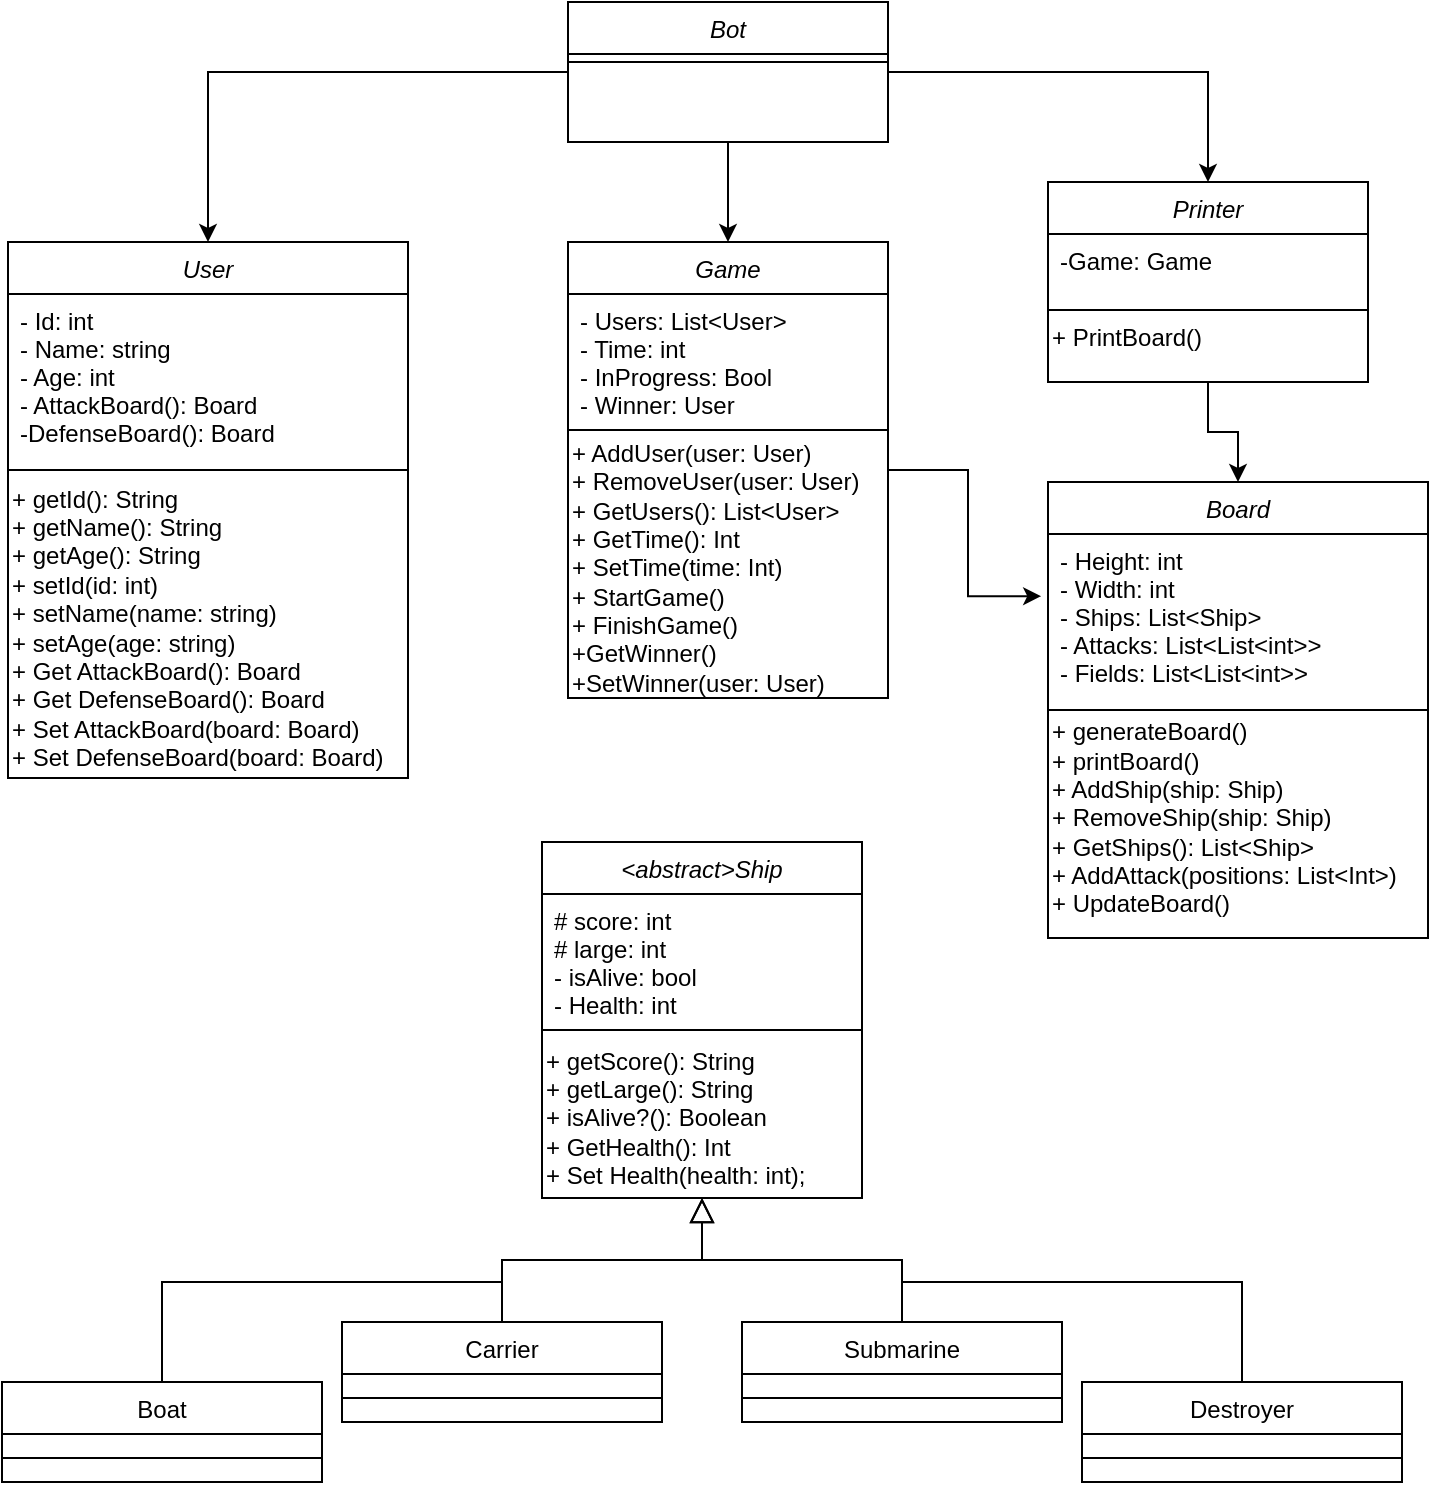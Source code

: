 <mxfile version="18.0.8" type="device"><diagram id="C5RBs43oDa-KdzZeNtuy" name="Page-1"><mxGraphModel dx="1808" dy="552" grid="1" gridSize="10" guides="1" tooltips="1" connect="1" arrows="1" fold="1" page="1" pageScale="1" pageWidth="827" pageHeight="1169" math="0" shadow="0"><root><mxCell id="WIyWlLk6GJQsqaUBKTNV-0"/><mxCell id="WIyWlLk6GJQsqaUBKTNV-1" parent="WIyWlLk6GJQsqaUBKTNV-0"/><mxCell id="zkfFHV4jXpPFQw0GAbJ--0" value="&lt;abstract&gt;Ship" style="swimlane;fontStyle=2;align=center;verticalAlign=top;childLayout=stackLayout;horizontal=1;startSize=26;horizontalStack=0;resizeParent=1;resizeLast=0;collapsible=1;marginBottom=0;rounded=0;shadow=0;strokeWidth=1;" parent="WIyWlLk6GJQsqaUBKTNV-1" vertex="1"><mxGeometry x="-493" y="460" width="160" height="178" as="geometry"><mxRectangle x="230" y="140" width="160" height="26" as="alternateBounds"/></mxGeometry></mxCell><mxCell id="zkfFHV4jXpPFQw0GAbJ--3" value="# score: int&#10;# large: int&#10;- isAlive: bool&#10;- Health: int" style="text;align=left;verticalAlign=top;spacingLeft=4;spacingRight=4;overflow=hidden;rotatable=0;points=[[0,0.5],[1,0.5]];portConstraint=eastwest;rounded=0;shadow=0;html=0;" parent="zkfFHV4jXpPFQw0GAbJ--0" vertex="1"><mxGeometry y="26" width="160" height="64" as="geometry"/></mxCell><mxCell id="zkfFHV4jXpPFQw0GAbJ--4" value="" style="line;html=1;strokeWidth=1;align=left;verticalAlign=middle;spacingTop=-1;spacingLeft=3;spacingRight=3;rotatable=0;labelPosition=right;points=[];portConstraint=eastwest;" parent="zkfFHV4jXpPFQw0GAbJ--0" vertex="1"><mxGeometry y="90" width="160" height="8" as="geometry"/></mxCell><mxCell id="Oa3BnOsL49yQoCvlADtk-10" value="+ getScore(): String&lt;br&gt;+ getLarge(): String&lt;br&gt;+ isAlive?(): Boolean&lt;br&gt;+ GetHealth(): Int&lt;br&gt;+ Set Health(health: int);" style="text;html=1;align=left;verticalAlign=middle;resizable=0;points=[];autosize=1;strokeColor=none;fillColor=none;" vertex="1" parent="zkfFHV4jXpPFQw0GAbJ--0"><mxGeometry y="98" width="160" height="80" as="geometry"/></mxCell><mxCell id="zkfFHV4jXpPFQw0GAbJ--6" value="Carrier" style="swimlane;fontStyle=0;align=center;verticalAlign=top;childLayout=stackLayout;horizontal=1;startSize=26;horizontalStack=0;resizeParent=1;resizeLast=0;collapsible=1;marginBottom=0;rounded=0;shadow=0;strokeWidth=1;" parent="WIyWlLk6GJQsqaUBKTNV-1" vertex="1"><mxGeometry x="-593" y="700" width="160" height="50" as="geometry"><mxRectangle x="130" y="380" width="160" height="26" as="alternateBounds"/></mxGeometry></mxCell><mxCell id="zkfFHV4jXpPFQw0GAbJ--9" value="" style="line;html=1;strokeWidth=1;align=left;verticalAlign=middle;spacingTop=-1;spacingLeft=3;spacingRight=3;rotatable=0;labelPosition=right;points=[];portConstraint=eastwest;" parent="zkfFHV4jXpPFQw0GAbJ--6" vertex="1"><mxGeometry y="26" width="160" height="24" as="geometry"/></mxCell><mxCell id="zkfFHV4jXpPFQw0GAbJ--12" value="" style="endArrow=block;endSize=10;endFill=0;shadow=0;strokeWidth=1;rounded=0;edgeStyle=elbowEdgeStyle;elbow=vertical;" parent="WIyWlLk6GJQsqaUBKTNV-1" source="zkfFHV4jXpPFQw0GAbJ--6" target="zkfFHV4jXpPFQw0GAbJ--0" edge="1"><mxGeometry width="160" relative="1" as="geometry"><mxPoint x="-503" y="563" as="sourcePoint"/><mxPoint x="-503" y="563" as="targetPoint"/></mxGeometry></mxCell><mxCell id="zkfFHV4jXpPFQw0GAbJ--16" value="" style="endArrow=block;endSize=10;endFill=0;shadow=0;strokeWidth=1;rounded=0;edgeStyle=elbowEdgeStyle;elbow=vertical;exitX=0.5;exitY=0;exitDx=0;exitDy=0;" parent="WIyWlLk6GJQsqaUBKTNV-1" source="Mw9tqvtfd5oqRvJRWFDi-0" target="zkfFHV4jXpPFQw0GAbJ--0" edge="1"><mxGeometry width="160" relative="1" as="geometry"><mxPoint x="-323" y="710" as="sourcePoint"/><mxPoint x="-393" y="631" as="targetPoint"/></mxGeometry></mxCell><mxCell id="Mw9tqvtfd5oqRvJRWFDi-0" value="Submarine" style="swimlane;fontStyle=0;align=center;verticalAlign=top;childLayout=stackLayout;horizontal=1;startSize=26;horizontalStack=0;resizeParent=1;resizeLast=0;collapsible=1;marginBottom=0;rounded=0;shadow=0;strokeWidth=1;" parent="WIyWlLk6GJQsqaUBKTNV-1" vertex="1"><mxGeometry x="-393" y="700" width="160" height="50" as="geometry"><mxRectangle x="130" y="380" width="160" height="26" as="alternateBounds"/></mxGeometry></mxCell><mxCell id="Mw9tqvtfd5oqRvJRWFDi-1" value="" style="line;html=1;strokeWidth=1;align=left;verticalAlign=middle;spacingTop=-1;spacingLeft=3;spacingRight=3;rotatable=0;labelPosition=right;points=[];portConstraint=eastwest;" parent="Mw9tqvtfd5oqRvJRWFDi-0" vertex="1"><mxGeometry y="26" width="160" height="24" as="geometry"/></mxCell><mxCell id="Mw9tqvtfd5oqRvJRWFDi-2" value="Boat" style="swimlane;fontStyle=0;align=center;verticalAlign=top;childLayout=stackLayout;horizontal=1;startSize=26;horizontalStack=0;resizeParent=1;resizeLast=0;collapsible=1;marginBottom=0;rounded=0;shadow=0;strokeWidth=1;" parent="WIyWlLk6GJQsqaUBKTNV-1" vertex="1"><mxGeometry x="-763" y="730" width="160" height="50" as="geometry"><mxRectangle x="130" y="380" width="160" height="26" as="alternateBounds"/></mxGeometry></mxCell><mxCell id="Mw9tqvtfd5oqRvJRWFDi-3" value="" style="line;html=1;strokeWidth=1;align=left;verticalAlign=middle;spacingTop=-1;spacingLeft=3;spacingRight=3;rotatable=0;labelPosition=right;points=[];portConstraint=eastwest;" parent="Mw9tqvtfd5oqRvJRWFDi-2" vertex="1"><mxGeometry y="26" width="160" height="24" as="geometry"/></mxCell><mxCell id="Mw9tqvtfd5oqRvJRWFDi-4" value="Destroyer" style="swimlane;fontStyle=0;align=center;verticalAlign=top;childLayout=stackLayout;horizontal=1;startSize=26;horizontalStack=0;resizeParent=1;resizeLast=0;collapsible=1;marginBottom=0;rounded=0;shadow=0;strokeWidth=1;" parent="WIyWlLk6GJQsqaUBKTNV-1" vertex="1"><mxGeometry x="-223" y="730" width="160" height="50" as="geometry"><mxRectangle x="130" y="380" width="160" height="26" as="alternateBounds"/></mxGeometry></mxCell><mxCell id="Mw9tqvtfd5oqRvJRWFDi-5" value="" style="line;html=1;strokeWidth=1;align=left;verticalAlign=middle;spacingTop=-1;spacingLeft=3;spacingRight=3;rotatable=0;labelPosition=right;points=[];portConstraint=eastwest;" parent="Mw9tqvtfd5oqRvJRWFDi-4" vertex="1"><mxGeometry y="26" width="160" height="24" as="geometry"/></mxCell><mxCell id="Mw9tqvtfd5oqRvJRWFDi-9" value="" style="endArrow=none;html=1;rounded=0;exitX=0.5;exitY=0;exitDx=0;exitDy=0;" parent="WIyWlLk6GJQsqaUBKTNV-1" edge="1" source="Mw9tqvtfd5oqRvJRWFDi-4"><mxGeometry width="50" height="50" relative="1" as="geometry"><mxPoint x="-143" y="720" as="sourcePoint"/><mxPoint x="-313" y="680" as="targetPoint"/><Array as="points"><mxPoint x="-143" y="680"/></Array></mxGeometry></mxCell><mxCell id="Mw9tqvtfd5oqRvJRWFDi-10" value="" style="endArrow=none;html=1;rounded=0;exitX=0.5;exitY=0;exitDx=0;exitDy=0;" parent="WIyWlLk6GJQsqaUBKTNV-1" source="Mw9tqvtfd5oqRvJRWFDi-2" edge="1"><mxGeometry width="50" height="50" relative="1" as="geometry"><mxPoint x="-573" y="700" as="sourcePoint"/><mxPoint x="-513" y="680" as="targetPoint"/><Array as="points"><mxPoint x="-683" y="680"/></Array></mxGeometry></mxCell><mxCell id="Oa3BnOsL49yQoCvlADtk-0" value="User" style="swimlane;fontStyle=2;align=center;verticalAlign=top;childLayout=stackLayout;horizontal=1;startSize=26;horizontalStack=0;resizeParent=1;resizeLast=0;collapsible=1;marginBottom=0;rounded=0;shadow=0;strokeWidth=1;" vertex="1" parent="WIyWlLk6GJQsqaUBKTNV-1"><mxGeometry x="-760" y="160" width="200" height="268" as="geometry"><mxRectangle x="230" y="140" width="160" height="26" as="alternateBounds"/></mxGeometry></mxCell><mxCell id="Oa3BnOsL49yQoCvlADtk-1" value="- Id: int&#10;- Name: string&#10;- Age: int&#10;- AttackBoard(): Board&#10;-DefenseBoard(): Board&#10;" style="text;align=left;verticalAlign=top;spacingLeft=4;spacingRight=4;overflow=hidden;rotatable=0;points=[[0,0.5],[1,0.5]];portConstraint=eastwest;rounded=0;shadow=0;html=0;" vertex="1" parent="Oa3BnOsL49yQoCvlADtk-0"><mxGeometry y="26" width="200" height="84" as="geometry"/></mxCell><mxCell id="Oa3BnOsL49yQoCvlADtk-2" value="" style="line;html=1;strokeWidth=1;align=left;verticalAlign=middle;spacingTop=-1;spacingLeft=3;spacingRight=3;rotatable=0;labelPosition=right;points=[];portConstraint=eastwest;" vertex="1" parent="Oa3BnOsL49yQoCvlADtk-0"><mxGeometry y="110" width="200" height="8" as="geometry"/></mxCell><mxCell id="Oa3BnOsL49yQoCvlADtk-8" value="+ getId(): String&lt;br&gt;+ getName(): String&lt;br&gt;+ getAge(): String&lt;br&gt;+ setId(id: int)&lt;br&gt;+ setName(name: string)&lt;br&gt;+ setAge(age: string)&lt;br&gt;+ Get AttackBoard(): Board&lt;br&gt;+ Get DefenseBoard(): Board&lt;br&gt;+ Set AttackBoard(board: Board)&lt;br&gt;+ Set DefenseBoard(board: Board)" style="text;html=1;align=left;verticalAlign=middle;resizable=0;points=[];autosize=1;strokeColor=none;fillColor=none;" vertex="1" parent="Oa3BnOsL49yQoCvlADtk-0"><mxGeometry y="118" width="200" height="150" as="geometry"/></mxCell><mxCell id="Oa3BnOsL49yQoCvlADtk-11" value="Board" style="swimlane;fontStyle=2;align=center;verticalAlign=top;childLayout=stackLayout;horizontal=1;startSize=26;horizontalStack=0;resizeParent=1;resizeLast=0;collapsible=1;marginBottom=0;rounded=0;shadow=0;strokeWidth=1;" vertex="1" parent="WIyWlLk6GJQsqaUBKTNV-1"><mxGeometry x="-240" y="280" width="190" height="228" as="geometry"><mxRectangle x="230" y="140" width="160" height="26" as="alternateBounds"/></mxGeometry></mxCell><mxCell id="Oa3BnOsL49yQoCvlADtk-12" value="- Height: int&#10;- Width: int&#10;- Ships: List&lt;Ship&gt;&#10;- Attacks: List&lt;List&lt;int&gt;&gt;&#10;- Fields: List&lt;List&lt;int&gt;&gt;" style="text;align=left;verticalAlign=top;spacingLeft=4;spacingRight=4;overflow=hidden;rotatable=0;points=[[0,0.5],[1,0.5]];portConstraint=eastwest;rounded=0;shadow=0;html=0;" vertex="1" parent="Oa3BnOsL49yQoCvlADtk-11"><mxGeometry y="26" width="190" height="84" as="geometry"/></mxCell><mxCell id="Oa3BnOsL49yQoCvlADtk-13" value="" style="line;html=1;strokeWidth=1;align=left;verticalAlign=middle;spacingTop=-1;spacingLeft=3;spacingRight=3;rotatable=0;labelPosition=right;points=[];portConstraint=eastwest;" vertex="1" parent="Oa3BnOsL49yQoCvlADtk-11"><mxGeometry y="110" width="190" height="8" as="geometry"/></mxCell><mxCell id="Oa3BnOsL49yQoCvlADtk-14" value="+ generateBoard()&lt;br&gt;+ printBoard()&lt;br&gt;+ AddShip(ship: Ship)&lt;br&gt;+ RemoveShip(ship: Ship)&lt;br&gt;+ GetShips(): List&amp;lt;Ship&amp;gt;&lt;br&gt;+ AddAttack(positions: List&amp;lt;Int&amp;gt;)&lt;br&gt;+ UpdateBoard()" style="text;html=1;align=left;verticalAlign=middle;resizable=0;points=[];autosize=1;strokeColor=none;fillColor=none;" vertex="1" parent="Oa3BnOsL49yQoCvlADtk-11"><mxGeometry y="118" width="190" height="100" as="geometry"/></mxCell><mxCell id="Oa3BnOsL49yQoCvlADtk-26" style="edgeStyle=orthogonalEdgeStyle;rounded=0;orthogonalLoop=1;jettySize=auto;html=1;entryX=0.5;entryY=0;entryDx=0;entryDy=0;" edge="1" parent="WIyWlLk6GJQsqaUBKTNV-1" source="Oa3BnOsL49yQoCvlADtk-15" target="Oa3BnOsL49yQoCvlADtk-0"><mxGeometry relative="1" as="geometry"/></mxCell><mxCell id="Oa3BnOsL49yQoCvlADtk-27" style="edgeStyle=orthogonalEdgeStyle;rounded=0;orthogonalLoop=1;jettySize=auto;html=1;entryX=0.5;entryY=0;entryDx=0;entryDy=0;" edge="1" parent="WIyWlLk6GJQsqaUBKTNV-1" source="Oa3BnOsL49yQoCvlADtk-15" target="Oa3BnOsL49yQoCvlADtk-20"><mxGeometry relative="1" as="geometry"/></mxCell><mxCell id="Oa3BnOsL49yQoCvlADtk-32" style="edgeStyle=orthogonalEdgeStyle;rounded=0;orthogonalLoop=1;jettySize=auto;html=1;entryX=0.5;entryY=0;entryDx=0;entryDy=0;" edge="1" parent="WIyWlLk6GJQsqaUBKTNV-1" source="Oa3BnOsL49yQoCvlADtk-15" target="Oa3BnOsL49yQoCvlADtk-28"><mxGeometry relative="1" as="geometry"/></mxCell><mxCell id="Oa3BnOsL49yQoCvlADtk-15" value="Bot" style="swimlane;fontStyle=2;align=center;verticalAlign=top;childLayout=stackLayout;horizontal=1;startSize=26;horizontalStack=0;resizeParent=1;resizeLast=0;collapsible=1;marginBottom=0;rounded=0;shadow=0;strokeWidth=1;" vertex="1" parent="WIyWlLk6GJQsqaUBKTNV-1"><mxGeometry x="-480" y="40" width="160" height="70" as="geometry"><mxRectangle x="230" y="140" width="160" height="26" as="alternateBounds"/></mxGeometry></mxCell><mxCell id="Oa3BnOsL49yQoCvlADtk-17" value="" style="line;html=1;strokeWidth=1;align=left;verticalAlign=middle;spacingTop=-1;spacingLeft=3;spacingRight=3;rotatable=0;labelPosition=right;points=[];portConstraint=eastwest;" vertex="1" parent="Oa3BnOsL49yQoCvlADtk-15"><mxGeometry y="26" width="160" height="8" as="geometry"/></mxCell><mxCell id="Oa3BnOsL49yQoCvlADtk-35" style="edgeStyle=orthogonalEdgeStyle;rounded=0;orthogonalLoop=1;jettySize=auto;html=1;entryX=-0.018;entryY=0.37;entryDx=0;entryDy=0;entryPerimeter=0;" edge="1" parent="WIyWlLk6GJQsqaUBKTNV-1" source="Oa3BnOsL49yQoCvlADtk-20" target="Oa3BnOsL49yQoCvlADtk-12"><mxGeometry relative="1" as="geometry"/></mxCell><mxCell id="Oa3BnOsL49yQoCvlADtk-20" value="Game" style="swimlane;fontStyle=2;align=center;verticalAlign=top;childLayout=stackLayout;horizontal=1;startSize=26;horizontalStack=0;resizeParent=1;resizeLast=0;collapsible=1;marginBottom=0;rounded=0;shadow=0;strokeWidth=1;" vertex="1" parent="WIyWlLk6GJQsqaUBKTNV-1"><mxGeometry x="-480" y="160" width="160" height="228" as="geometry"><mxRectangle x="230" y="140" width="160" height="26" as="alternateBounds"/></mxGeometry></mxCell><mxCell id="Oa3BnOsL49yQoCvlADtk-21" value="- Users: List&lt;User&gt;&#10;- Time: int&#10;- InProgress: Bool&#10;- Winner: User" style="text;align=left;verticalAlign=top;spacingLeft=4;spacingRight=4;overflow=hidden;rotatable=0;points=[[0,0.5],[1,0.5]];portConstraint=eastwest;rounded=0;shadow=0;html=0;" vertex="1" parent="Oa3BnOsL49yQoCvlADtk-20"><mxGeometry y="26" width="160" height="64" as="geometry"/></mxCell><mxCell id="Oa3BnOsL49yQoCvlADtk-22" value="" style="line;html=1;strokeWidth=1;align=left;verticalAlign=middle;spacingTop=-1;spacingLeft=3;spacingRight=3;rotatable=0;labelPosition=right;points=[];portConstraint=eastwest;" vertex="1" parent="Oa3BnOsL49yQoCvlADtk-20"><mxGeometry y="90" width="160" height="8" as="geometry"/></mxCell><mxCell id="Oa3BnOsL49yQoCvlADtk-23" value="+ AddUser(user: User)&lt;br&gt;+ RemoveUser(user: User)&lt;br&gt;+ GetUsers(): List&amp;lt;User&amp;gt;&lt;br&gt;+ GetTime(): Int&lt;br&gt;+ SetTime(time: Int)&lt;br&gt;+ StartGame()&lt;br&gt;+ FinishGame()&lt;br&gt;+GetWinner()&lt;br&gt;+SetWinner(user: User)" style="text;html=1;align=left;verticalAlign=middle;resizable=0;points=[];autosize=1;strokeColor=none;fillColor=none;" vertex="1" parent="Oa3BnOsL49yQoCvlADtk-20"><mxGeometry y="98" width="160" height="130" as="geometry"/></mxCell><mxCell id="Oa3BnOsL49yQoCvlADtk-28" value="Printer" style="swimlane;fontStyle=2;align=center;verticalAlign=top;childLayout=stackLayout;horizontal=1;startSize=26;horizontalStack=0;resizeParent=1;resizeLast=0;collapsible=1;marginBottom=0;rounded=0;shadow=0;strokeWidth=1;" vertex="1" parent="WIyWlLk6GJQsqaUBKTNV-1"><mxGeometry x="-240" y="130" width="160" height="100" as="geometry"><mxRectangle x="230" y="140" width="160" height="26" as="alternateBounds"/></mxGeometry></mxCell><mxCell id="Oa3BnOsL49yQoCvlADtk-29" value="-Game: Game" style="text;align=left;verticalAlign=top;spacingLeft=4;spacingRight=4;overflow=hidden;rotatable=0;points=[[0,0.5],[1,0.5]];portConstraint=eastwest;rounded=0;shadow=0;html=0;" vertex="1" parent="Oa3BnOsL49yQoCvlADtk-28"><mxGeometry y="26" width="160" height="34" as="geometry"/></mxCell><mxCell id="Oa3BnOsL49yQoCvlADtk-30" value="" style="line;html=1;strokeWidth=1;align=left;verticalAlign=middle;spacingTop=-1;spacingLeft=3;spacingRight=3;rotatable=0;labelPosition=right;points=[];portConstraint=eastwest;" vertex="1" parent="Oa3BnOsL49yQoCvlADtk-28"><mxGeometry y="60" width="160" height="8" as="geometry"/></mxCell><mxCell id="Oa3BnOsL49yQoCvlADtk-31" value="+ PrintBoard()" style="text;html=1;align=left;verticalAlign=middle;resizable=0;points=[];autosize=1;strokeColor=none;fillColor=none;" vertex="1" parent="Oa3BnOsL49yQoCvlADtk-28"><mxGeometry y="68" width="160" height="20" as="geometry"/></mxCell><mxCell id="Oa3BnOsL49yQoCvlADtk-37" style="edgeStyle=orthogonalEdgeStyle;rounded=0;orthogonalLoop=1;jettySize=auto;html=1;entryX=0.5;entryY=0;entryDx=0;entryDy=0;exitX=0.5;exitY=1;exitDx=0;exitDy=0;" edge="1" parent="WIyWlLk6GJQsqaUBKTNV-1" source="Oa3BnOsL49yQoCvlADtk-28" target="Oa3BnOsL49yQoCvlADtk-11"><mxGeometry relative="1" as="geometry"><mxPoint x="-160" y="240" as="sourcePoint"/></mxGeometry></mxCell></root></mxGraphModel></diagram></mxfile>